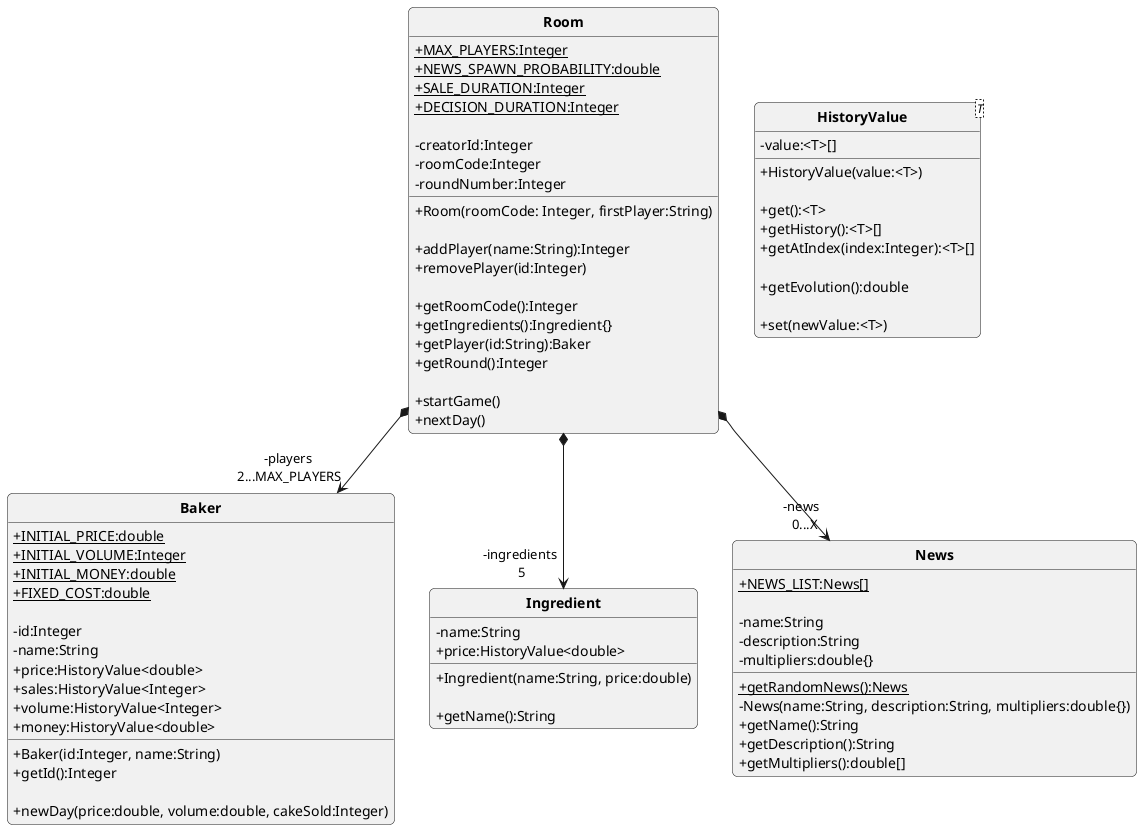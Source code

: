 @startuml
'https://plantuml.com/class-diagram

skinparam style strictuml
skinparam classAttributeIconSize 0
skinparam classFontStyle Bold
skinparam roundcorner 10
hide enum methods

class Room {

    + {static}MAX_PLAYERS:Integer
    + {static}NEWS_SPAWN_PROBABILITY:double
    + {static}SALE_DURATION:Integer
    + {static}DECISION_DURATION:Integer

    - creatorId:Integer
    - roomCode:Integer
    - roundNumber:Integer
    + Room(roomCode: Integer, firstPlayer:String)

    + addPlayer(name:String):Integer
    + removePlayer(id:Integer)

    + getRoomCode():Integer
    + getIngredients():Ingredient{}
    + getPlayer(id:String):Baker
    + getRound():Integer

    + startGame()
    + nextDay()

}

Room *--> "-players \n2...MAX_PLAYERS" Baker
Room *--> "-ingredients \n5" Ingredient
Room *--> "-news \n 0...X" News

class Baker {

    + {static}INITIAL_PRICE:double
    + {static}INITIAL_VOLUME:Integer
    + {static}INITIAL_MONEY:double
    + {static}FIXED_COST:double
    
    - id:Integer
    - name:String
    + price:HistoryValue<double>
    + sales:HistoryValue<Integer>
    + volume:HistoryValue<Integer>
    + money:HistoryValue<double>

    + Baker(id:Integer, name:String)
    + getId():Integer

    + newDay(price:double, volume:double, cakeSold:Integer)

}

class Ingredient {

    - name:String
    + price:HistoryValue<double>

    + Ingredient(name:String, price:double)

    + getName():String
}

class News {

    + {static}NEWS_LIST:News[]
    + {static}getRandomNews():News

    - name:String
    - description:String
    - multipliers:double{}

    - News(name:String, description:String, multipliers:double{})
    
    + getName():String
    + getDescription():String
    + getMultipliers():double[]

}

class HistoryValue<T> {

    - value:<T>[]

    + HistoryValue(value:<T>)

    + get():<T>
    + getHistory():<T>[]
    + getAtIndex(index:Integer):<T>[]

    + getEvolution():double

    + set(newValue:<T>)

}

@enduml